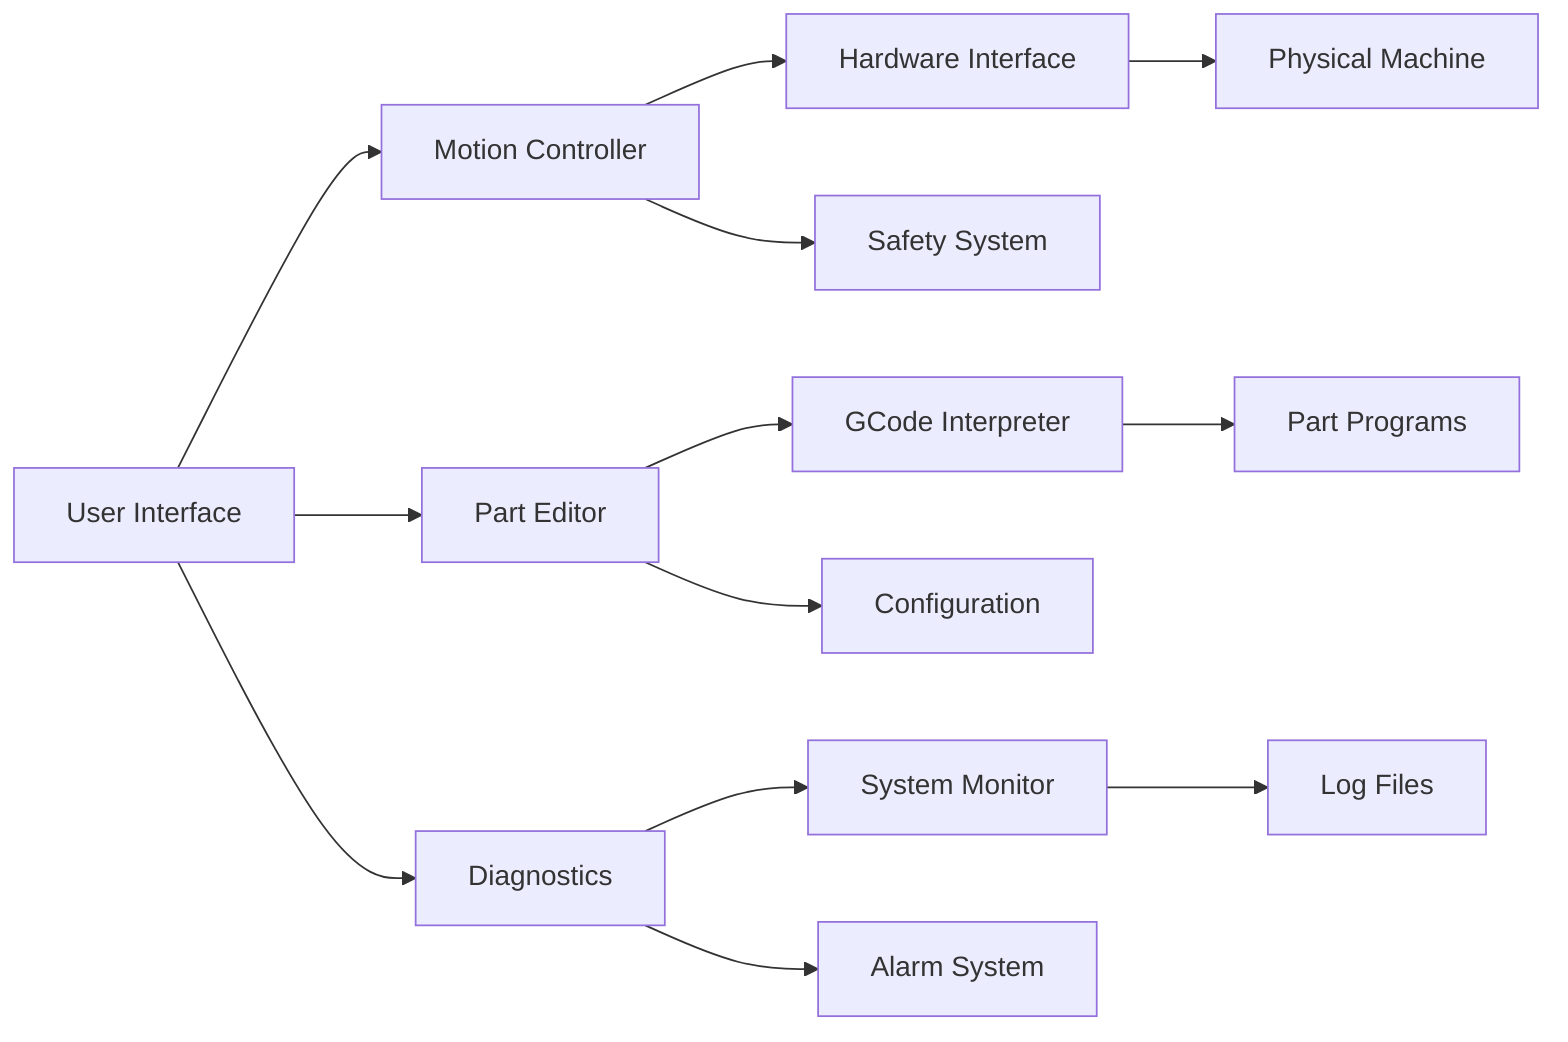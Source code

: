 graph LR
    A[User Interface] --> B[Motion Controller]
    A --> C[Part Editor]
    A --> D[Diagnostics]
    B --> E[Hardware Interface]
    C --> F[GCode Interpreter]
    D --> G[System Monitor]
    E --> H[Physical Machine]
    F --> I[Part Programs]
    G --> J[Log Files]
    B --> K[Safety System]
    C --> L[Configuration]
    D --> M[Alarm System]